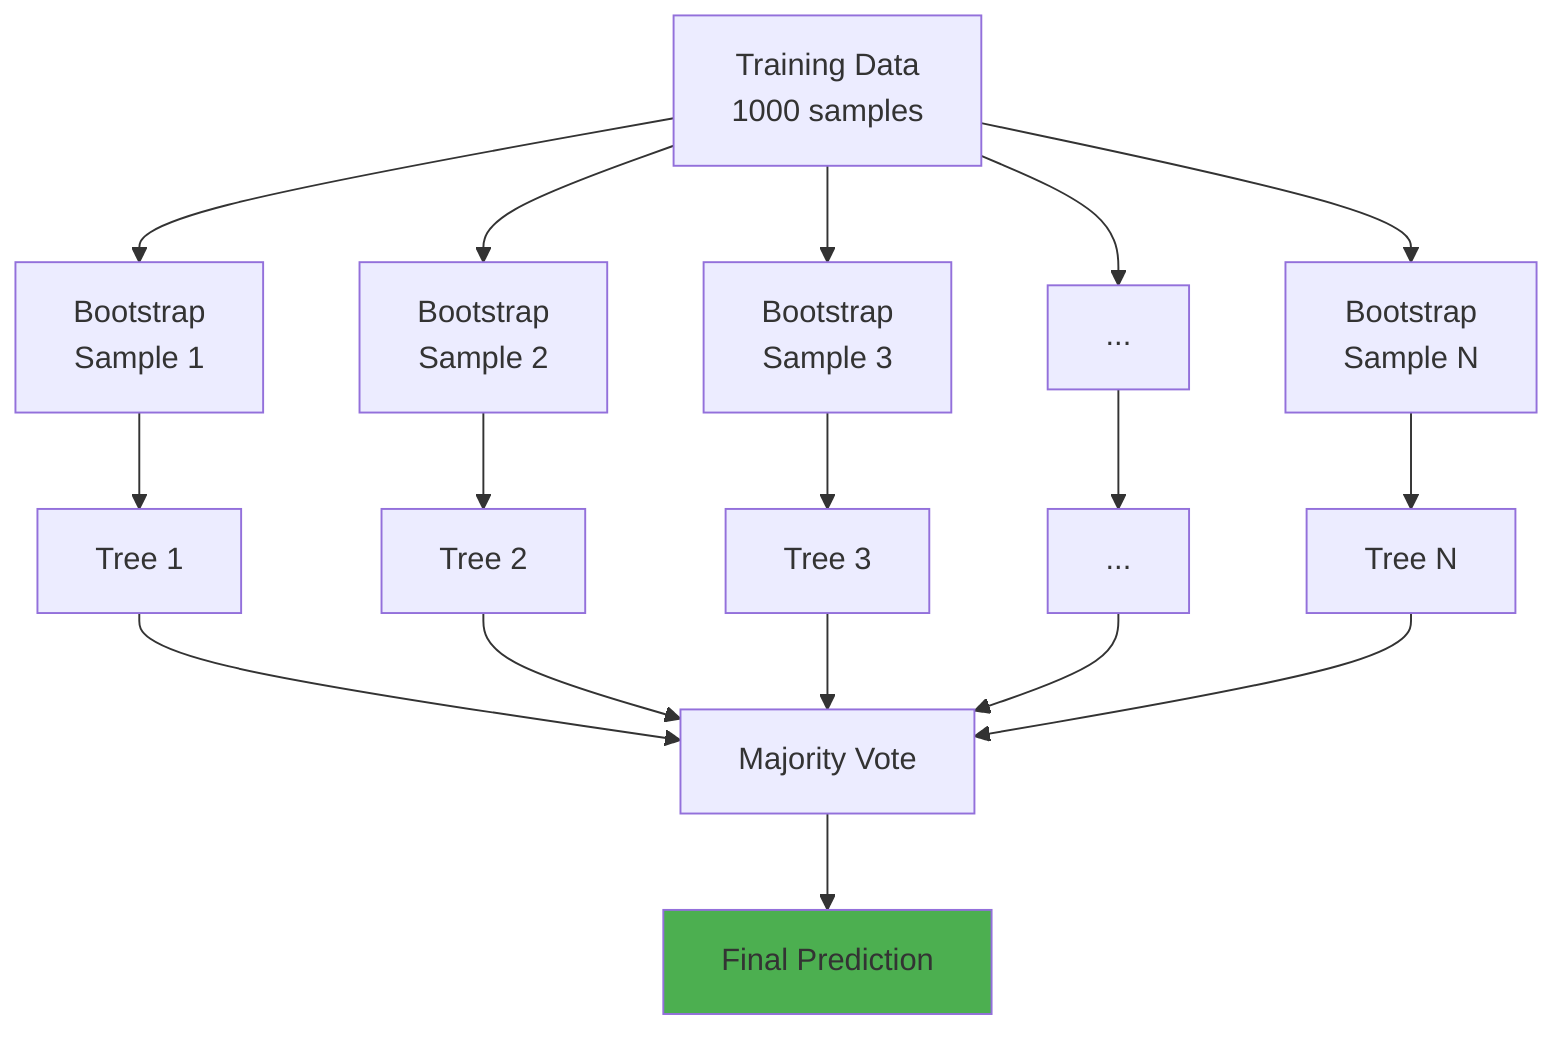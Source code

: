 flowchart TD
    A[Training Data<br/>1000 samples] --> B1[Bootstrap<br/>Sample 1]
    A --> B2[Bootstrap<br/>Sample 2]
    A --> B3[Bootstrap<br/>Sample 3]
    A --> B4[...]
    A --> B5[Bootstrap<br/>Sample N]

    B1 --> T1[Tree 1]
    B2 --> T2[Tree 2]
    B3 --> T3[Tree 3]
    B4 --> T4[...]
    B5 --> T5[Tree N]

    T1 --> V[Majority Vote]
    T2 --> V
    T3 --> V
    T4 --> V
    T5 --> V

    V --> F[Final Prediction]

    style F fill:#4CAF50